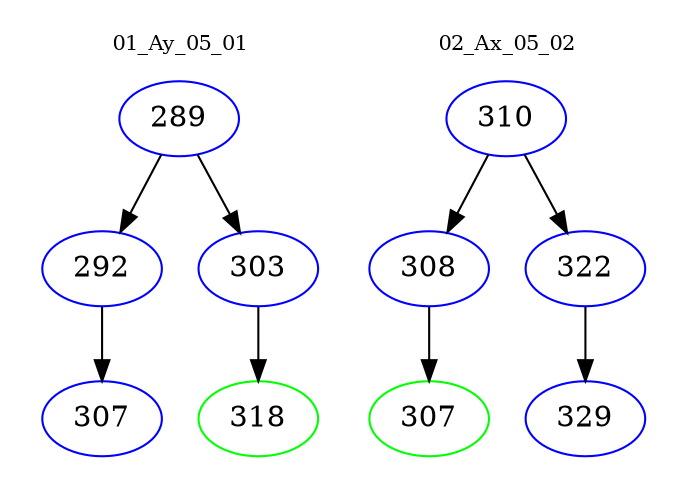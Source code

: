 digraph{
subgraph cluster_0 {
color = white
label = "01_Ay_05_01";
fontsize=10;
T0_289 [label="289", color="blue"]
T0_289 -> T0_292 [color="black"]
T0_292 [label="292", color="blue"]
T0_292 -> T0_307 [color="black"]
T0_307 [label="307", color="blue"]
T0_289 -> T0_303 [color="black"]
T0_303 [label="303", color="blue"]
T0_303 -> T0_318 [color="black"]
T0_318 [label="318", color="green"]
}
subgraph cluster_1 {
color = white
label = "02_Ax_05_02";
fontsize=10;
T1_310 [label="310", color="blue"]
T1_310 -> T1_308 [color="black"]
T1_308 [label="308", color="blue"]
T1_308 -> T1_307 [color="black"]
T1_307 [label="307", color="green"]
T1_310 -> T1_322 [color="black"]
T1_322 [label="322", color="blue"]
T1_322 -> T1_329 [color="black"]
T1_329 [label="329", color="blue"]
}
}
